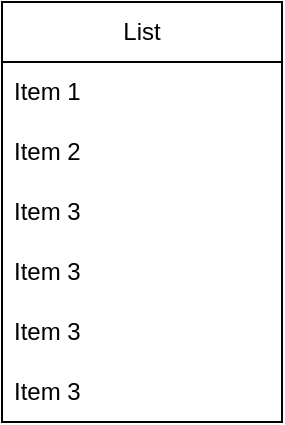 <mxfile version="24.7.17">
  <diagram name="Page-1" id="tj6aMyQ4YZWyP9w3EI61">
    <mxGraphModel dx="1834" dy="788" grid="0" gridSize="10" guides="1" tooltips="1" connect="1" arrows="1" fold="1" page="0" pageScale="1" pageWidth="850" pageHeight="1100" math="0" shadow="0">
      <root>
        <mxCell id="0" />
        <mxCell id="1" parent="0" />
        <mxCell id="U6DigHOxUfzdbVSaLKzw-1" value="List" style="swimlane;fontStyle=0;childLayout=stackLayout;horizontal=1;startSize=30;horizontalStack=0;resizeParent=1;resizeParentMax=0;resizeLast=0;collapsible=1;marginBottom=0;whiteSpace=wrap;html=1;" vertex="1" parent="1">
          <mxGeometry x="-181" y="43" width="140" height="210" as="geometry" />
        </mxCell>
        <mxCell id="U6DigHOxUfzdbVSaLKzw-2" value="Item 1" style="text;strokeColor=none;fillColor=none;align=left;verticalAlign=middle;spacingLeft=4;spacingRight=4;overflow=hidden;points=[[0,0.5],[1,0.5]];portConstraint=eastwest;rotatable=0;whiteSpace=wrap;html=1;" vertex="1" parent="U6DigHOxUfzdbVSaLKzw-1">
          <mxGeometry y="30" width="140" height="30" as="geometry" />
        </mxCell>
        <mxCell id="U6DigHOxUfzdbVSaLKzw-3" value="Item 2" style="text;strokeColor=none;fillColor=none;align=left;verticalAlign=middle;spacingLeft=4;spacingRight=4;overflow=hidden;points=[[0,0.5],[1,0.5]];portConstraint=eastwest;rotatable=0;whiteSpace=wrap;html=1;" vertex="1" parent="U6DigHOxUfzdbVSaLKzw-1">
          <mxGeometry y="60" width="140" height="30" as="geometry" />
        </mxCell>
        <mxCell id="U6DigHOxUfzdbVSaLKzw-13" value="Item 3" style="text;strokeColor=none;fillColor=none;align=left;verticalAlign=middle;spacingLeft=4;spacingRight=4;overflow=hidden;points=[[0,0.5],[1,0.5]];portConstraint=eastwest;rotatable=0;whiteSpace=wrap;html=1;" vertex="1" parent="U6DigHOxUfzdbVSaLKzw-1">
          <mxGeometry y="90" width="140" height="30" as="geometry" />
        </mxCell>
        <mxCell id="U6DigHOxUfzdbVSaLKzw-12" value="Item 3" style="text;strokeColor=none;fillColor=none;align=left;verticalAlign=middle;spacingLeft=4;spacingRight=4;overflow=hidden;points=[[0,0.5],[1,0.5]];portConstraint=eastwest;rotatable=0;whiteSpace=wrap;html=1;" vertex="1" parent="U6DigHOxUfzdbVSaLKzw-1">
          <mxGeometry y="120" width="140" height="30" as="geometry" />
        </mxCell>
        <mxCell id="U6DigHOxUfzdbVSaLKzw-4" value="Item 3" style="text;strokeColor=none;fillColor=none;align=left;verticalAlign=middle;spacingLeft=4;spacingRight=4;overflow=hidden;points=[[0,0.5],[1,0.5]];portConstraint=eastwest;rotatable=0;whiteSpace=wrap;html=1;" vertex="1" parent="U6DigHOxUfzdbVSaLKzw-1">
          <mxGeometry y="150" width="140" height="30" as="geometry" />
        </mxCell>
        <mxCell id="U6DigHOxUfzdbVSaLKzw-9" value="Item 3" style="text;strokeColor=none;fillColor=none;align=left;verticalAlign=middle;spacingLeft=4;spacingRight=4;overflow=hidden;points=[[0,0.5],[1,0.5]];portConstraint=eastwest;rotatable=0;whiteSpace=wrap;html=1;" vertex="1" parent="U6DigHOxUfzdbVSaLKzw-1">
          <mxGeometry y="180" width="140" height="30" as="geometry" />
        </mxCell>
      </root>
    </mxGraphModel>
  </diagram>
</mxfile>
